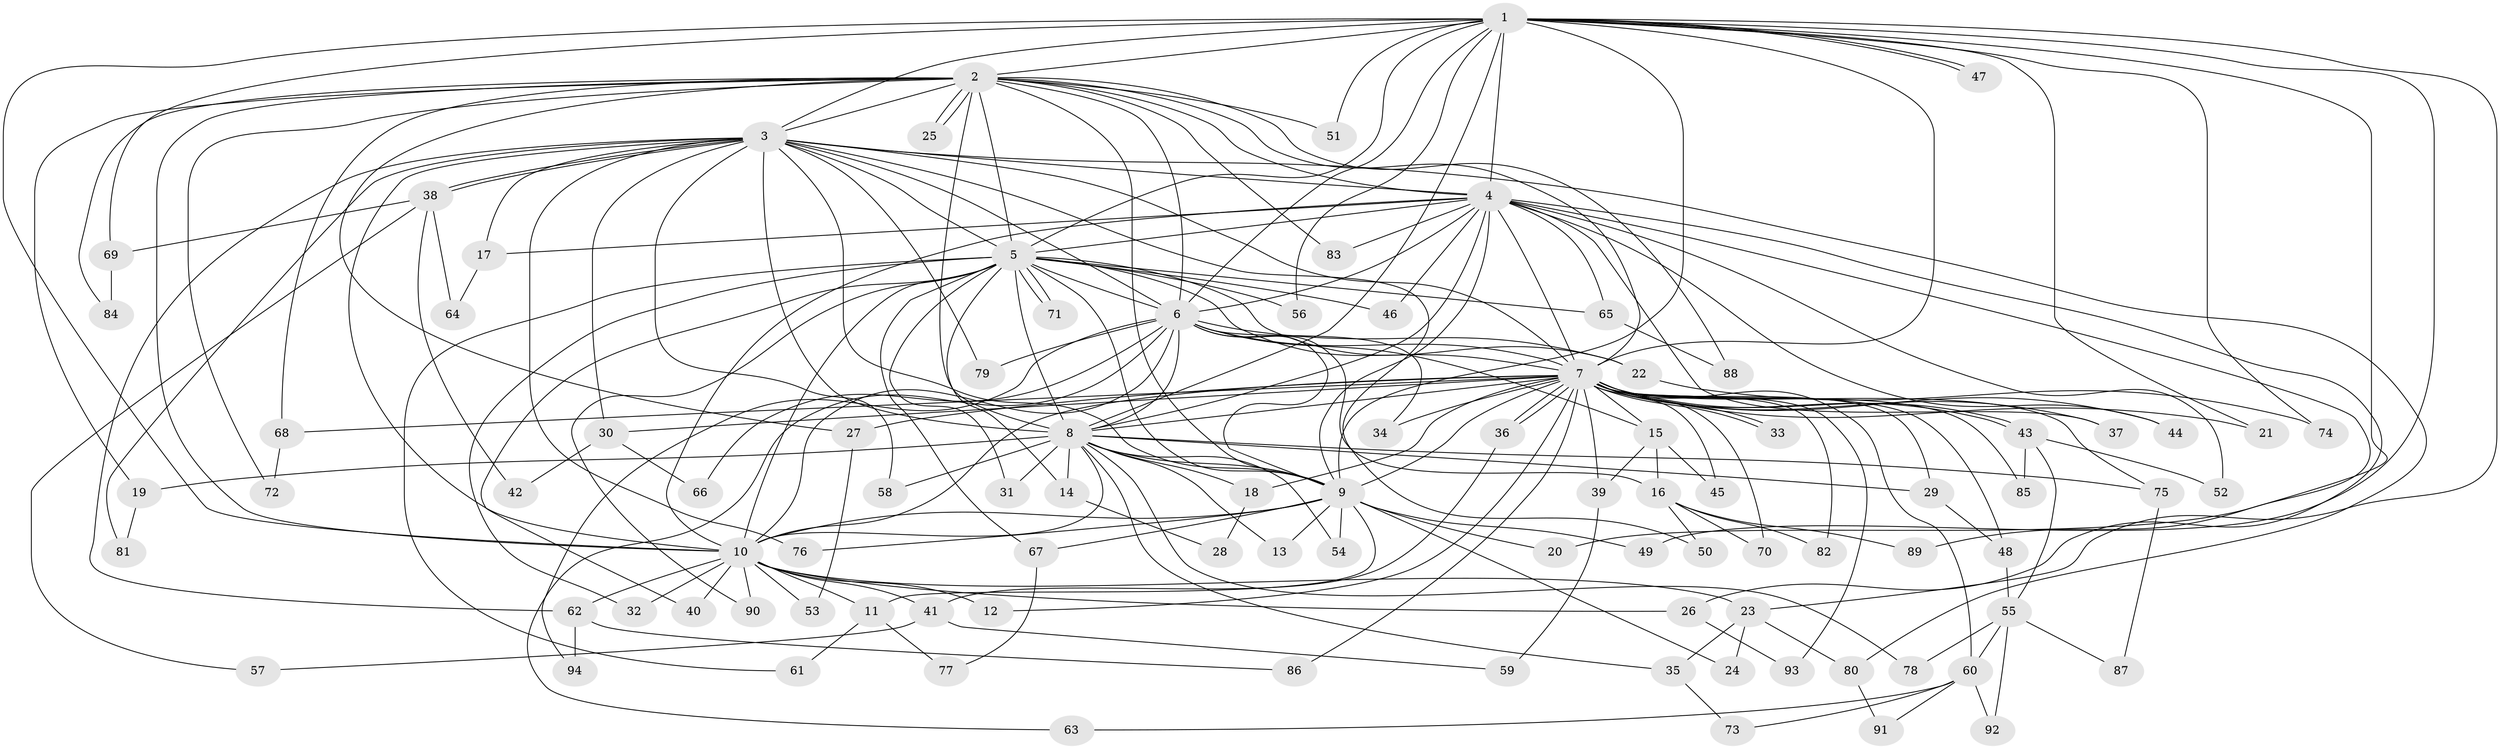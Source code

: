 // coarse degree distribution, {16: 0.0410958904109589, 25: 0.0136986301369863, 28: 0.0136986301369863, 31: 0.0136986301369863, 14: 0.0136986301369863, 19: 0.0136986301369863, 4: 0.0547945205479452, 2: 0.589041095890411, 5: 0.0136986301369863, 3: 0.1780821917808219, 1: 0.0136986301369863, 6: 0.0410958904109589}
// Generated by graph-tools (version 1.1) at 2025/23/03/03/25 07:23:38]
// undirected, 94 vertices, 213 edges
graph export_dot {
graph [start="1"]
  node [color=gray90,style=filled];
  1;
  2;
  3;
  4;
  5;
  6;
  7;
  8;
  9;
  10;
  11;
  12;
  13;
  14;
  15;
  16;
  17;
  18;
  19;
  20;
  21;
  22;
  23;
  24;
  25;
  26;
  27;
  28;
  29;
  30;
  31;
  32;
  33;
  34;
  35;
  36;
  37;
  38;
  39;
  40;
  41;
  42;
  43;
  44;
  45;
  46;
  47;
  48;
  49;
  50;
  51;
  52;
  53;
  54;
  55;
  56;
  57;
  58;
  59;
  60;
  61;
  62;
  63;
  64;
  65;
  66;
  67;
  68;
  69;
  70;
  71;
  72;
  73;
  74;
  75;
  76;
  77;
  78;
  79;
  80;
  81;
  82;
  83;
  84;
  85;
  86;
  87;
  88;
  89;
  90;
  91;
  92;
  93;
  94;
  1 -- 2;
  1 -- 3;
  1 -- 4;
  1 -- 5;
  1 -- 6;
  1 -- 7;
  1 -- 8;
  1 -- 9;
  1 -- 10;
  1 -- 20;
  1 -- 21;
  1 -- 23;
  1 -- 47;
  1 -- 47;
  1 -- 49;
  1 -- 51;
  1 -- 56;
  1 -- 69;
  1 -- 74;
  2 -- 3;
  2 -- 4;
  2 -- 5;
  2 -- 6;
  2 -- 7;
  2 -- 8;
  2 -- 9;
  2 -- 10;
  2 -- 19;
  2 -- 25;
  2 -- 25;
  2 -- 27;
  2 -- 51;
  2 -- 68;
  2 -- 72;
  2 -- 83;
  2 -- 84;
  2 -- 88;
  3 -- 4;
  3 -- 5;
  3 -- 6;
  3 -- 7;
  3 -- 8;
  3 -- 9;
  3 -- 10;
  3 -- 17;
  3 -- 30;
  3 -- 38;
  3 -- 38;
  3 -- 50;
  3 -- 58;
  3 -- 62;
  3 -- 76;
  3 -- 79;
  3 -- 80;
  3 -- 81;
  4 -- 5;
  4 -- 6;
  4 -- 7;
  4 -- 8;
  4 -- 9;
  4 -- 10;
  4 -- 17;
  4 -- 26;
  4 -- 37;
  4 -- 44;
  4 -- 46;
  4 -- 52;
  4 -- 65;
  4 -- 83;
  4 -- 89;
  5 -- 6;
  5 -- 7;
  5 -- 8;
  5 -- 9;
  5 -- 10;
  5 -- 14;
  5 -- 22;
  5 -- 31;
  5 -- 32;
  5 -- 40;
  5 -- 46;
  5 -- 56;
  5 -- 61;
  5 -- 65;
  5 -- 67;
  5 -- 71;
  5 -- 71;
  5 -- 90;
  6 -- 7;
  6 -- 8;
  6 -- 9;
  6 -- 10;
  6 -- 15;
  6 -- 16;
  6 -- 22;
  6 -- 34;
  6 -- 63;
  6 -- 66;
  6 -- 79;
  6 -- 94;
  7 -- 8;
  7 -- 9;
  7 -- 10;
  7 -- 12;
  7 -- 15;
  7 -- 18;
  7 -- 21;
  7 -- 27;
  7 -- 29;
  7 -- 30;
  7 -- 33;
  7 -- 33;
  7 -- 34;
  7 -- 36;
  7 -- 36;
  7 -- 37;
  7 -- 39;
  7 -- 43;
  7 -- 43;
  7 -- 44;
  7 -- 45;
  7 -- 48;
  7 -- 60;
  7 -- 68;
  7 -- 70;
  7 -- 75;
  7 -- 82;
  7 -- 85;
  7 -- 86;
  7 -- 93;
  8 -- 9;
  8 -- 10;
  8 -- 13;
  8 -- 14;
  8 -- 18;
  8 -- 19;
  8 -- 29;
  8 -- 31;
  8 -- 35;
  8 -- 54;
  8 -- 58;
  8 -- 75;
  8 -- 78;
  9 -- 10;
  9 -- 11;
  9 -- 13;
  9 -- 20;
  9 -- 24;
  9 -- 49;
  9 -- 54;
  9 -- 67;
  9 -- 76;
  10 -- 11;
  10 -- 12;
  10 -- 23;
  10 -- 26;
  10 -- 32;
  10 -- 40;
  10 -- 41;
  10 -- 53;
  10 -- 62;
  10 -- 90;
  11 -- 61;
  11 -- 77;
  14 -- 28;
  15 -- 16;
  15 -- 39;
  15 -- 45;
  16 -- 50;
  16 -- 70;
  16 -- 82;
  16 -- 89;
  17 -- 64;
  18 -- 28;
  19 -- 81;
  22 -- 74;
  23 -- 24;
  23 -- 35;
  23 -- 80;
  26 -- 93;
  27 -- 53;
  29 -- 48;
  30 -- 42;
  30 -- 66;
  35 -- 73;
  36 -- 41;
  38 -- 42;
  38 -- 57;
  38 -- 64;
  38 -- 69;
  39 -- 59;
  41 -- 57;
  41 -- 59;
  43 -- 52;
  43 -- 55;
  43 -- 85;
  48 -- 55;
  55 -- 60;
  55 -- 78;
  55 -- 87;
  55 -- 92;
  60 -- 63;
  60 -- 73;
  60 -- 91;
  60 -- 92;
  62 -- 86;
  62 -- 94;
  65 -- 88;
  67 -- 77;
  68 -- 72;
  69 -- 84;
  75 -- 87;
  80 -- 91;
}
